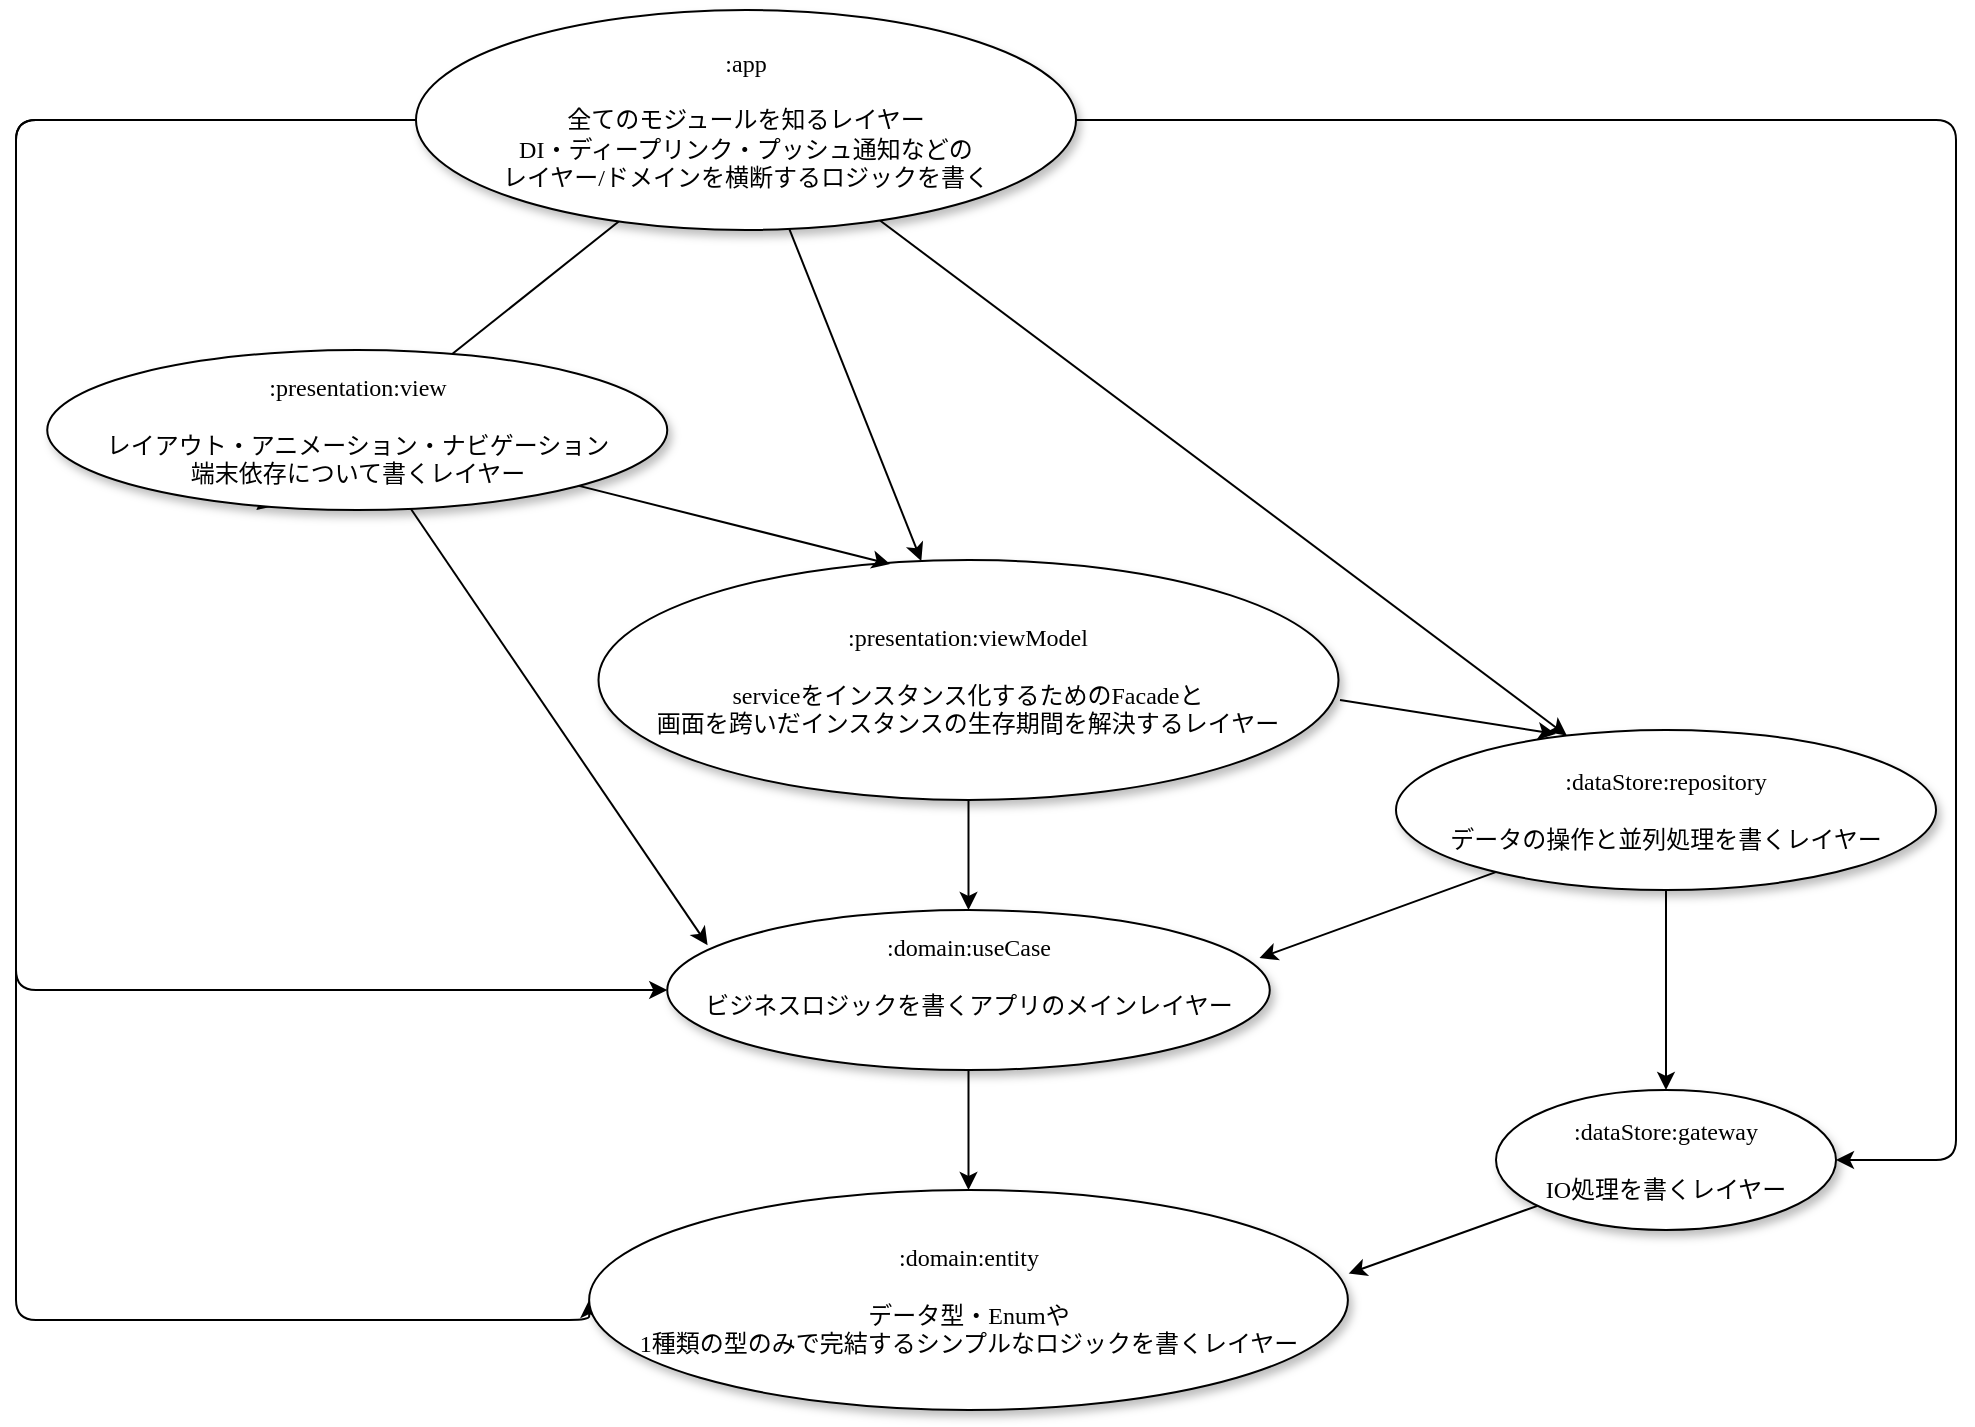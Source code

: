 <mxfile version="14.9.3" type="device"><diagram name="Page-1" id="42789a77-a242-8287-6e28-9cd8cfd52e62"><mxGraphModel dx="1298" dy="1684" grid="1" gridSize="10" guides="1" tooltips="1" connect="1" arrows="1" fold="1" page="1" pageScale="1" pageWidth="1100" pageHeight="850" background="none" math="0" shadow="0"><root><mxCell id="0"/><mxCell id="1" parent="0"/><mxCell id="6PrNrI9kw2PnbTASoBnd-17" style="edgeStyle=none;rounded=1;orthogonalLoop=1;jettySize=auto;html=1;entryX=0.337;entryY=1;entryDx=0;entryDy=0;entryPerimeter=0;" parent="1" source="1ea317790d2ca983-1" target="1ea317790d2ca983-9" edge="1"><mxGeometry relative="1" as="geometry"/></mxCell><mxCell id="6PrNrI9kw2PnbTASoBnd-18" style="edgeStyle=none;rounded=1;orthogonalLoop=1;jettySize=auto;html=1;" parent="1" source="1ea317790d2ca983-1" target="1ea317790d2ca983-2" edge="1"><mxGeometry relative="1" as="geometry"/></mxCell><mxCell id="6PrNrI9kw2PnbTASoBnd-21" style="edgeStyle=none;rounded=1;orthogonalLoop=1;jettySize=auto;html=1;" parent="1" source="1ea317790d2ca983-1" target="1ea317790d2ca983-3" edge="1"><mxGeometry relative="1" as="geometry"/></mxCell><mxCell id="6PrNrI9kw2PnbTASoBnd-26" style="edgeStyle=orthogonalEdgeStyle;rounded=1;orthogonalLoop=1;jettySize=auto;html=1;entryX=0;entryY=0.5;entryDx=0;entryDy=0;" parent="1" source="1ea317790d2ca983-1" target="1ea317790d2ca983-8" edge="1"><mxGeometry relative="1" as="geometry"><Array as="points"><mxPoint x="30" y="15"/><mxPoint x="30" y="615"/></Array></mxGeometry></mxCell><mxCell id="6PrNrI9kw2PnbTASoBnd-27" style="edgeStyle=orthogonalEdgeStyle;rounded=1;orthogonalLoop=1;jettySize=auto;html=1;entryX=0;entryY=0.5;entryDx=0;entryDy=0;" parent="1" source="1ea317790d2ca983-1" target="1ea317790d2ca983-7" edge="1"><mxGeometry relative="1" as="geometry"><Array as="points"><mxPoint x="30" y="15"/><mxPoint x="30" y="450"/></Array></mxGeometry></mxCell><mxCell id="6PrNrI9kw2PnbTASoBnd-28" style="edgeStyle=orthogonalEdgeStyle;rounded=1;orthogonalLoop=1;jettySize=auto;html=1;entryX=1;entryY=0.5;entryDx=0;entryDy=0;" parent="1" source="1ea317790d2ca983-1" target="1ea317790d2ca983-4" edge="1"><mxGeometry relative="1" as="geometry"><Array as="points"><mxPoint x="1000" y="15"/><mxPoint x="1000" y="535"/></Array></mxGeometry></mxCell><mxCell id="1ea317790d2ca983-1" value=":app&lt;br&gt;&lt;br&gt;全てのモジュールを知るレイヤー&lt;br&gt;DI・ディープリンク・プッシュ通知などの&lt;br&gt;レイヤー/ドメインを横断するロジックを書く" style="ellipse;whiteSpace=wrap;html=1;rounded=0;shadow=1;comic=0;labelBackgroundColor=none;strokeWidth=1;fontFamily=Verdana;fontSize=12;align=center;" parent="1" vertex="1"><mxGeometry x="230" y="-40" width="330" height="110" as="geometry"/></mxCell><mxCell id="6PrNrI9kw2PnbTASoBnd-11" style="edgeStyle=none;rounded=1;orthogonalLoop=1;jettySize=auto;html=1;" parent="1" source="1ea317790d2ca983-2" target="1ea317790d2ca983-7" edge="1"><mxGeometry relative="1" as="geometry"/></mxCell><mxCell id="6PrNrI9kw2PnbTASoBnd-15" style="edgeStyle=none;rounded=1;orthogonalLoop=1;jettySize=auto;html=1;entryX=0.296;entryY=0.025;entryDx=0;entryDy=0;entryPerimeter=0;exitX=1.002;exitY=0.583;exitDx=0;exitDy=0;exitPerimeter=0;" parent="1" source="1ea317790d2ca983-2" target="1ea317790d2ca983-3" edge="1"><mxGeometry relative="1" as="geometry"/></mxCell><mxCell id="1ea317790d2ca983-2" value=":presentation:viewModel&lt;br&gt;&lt;br&gt;serviceをインスタンス化するためのFacadeと&lt;br&gt;画面を跨いだインスタンスの生存期間を解決するレイヤー" style="ellipse;whiteSpace=wrap;html=1;rounded=0;shadow=1;comic=0;labelBackgroundColor=none;strokeWidth=1;fontFamily=Verdana;fontSize=12;align=center;" parent="1" vertex="1"><mxGeometry x="321.25" y="235" width="370" height="120" as="geometry"/></mxCell><mxCell id="6PrNrI9kw2PnbTASoBnd-9" style="edgeStyle=none;rounded=1;orthogonalLoop=1;jettySize=auto;html=1;entryX=0.983;entryY=0.3;entryDx=0;entryDy=0;entryPerimeter=0;" parent="1" source="1ea317790d2ca983-3" target="1ea317790d2ca983-7" edge="1"><mxGeometry relative="1" as="geometry"/></mxCell><mxCell id="6PrNrI9kw2PnbTASoBnd-13" style="edgeStyle=none;rounded=1;orthogonalLoop=1;jettySize=auto;html=1;" parent="1" source="1ea317790d2ca983-3" target="1ea317790d2ca983-4" edge="1"><mxGeometry relative="1" as="geometry"/></mxCell><mxCell id="1ea317790d2ca983-3" value=":dataStore:repository&lt;br&gt;&lt;br&gt;データの操作と並列処理を書くレイヤー" style="ellipse;whiteSpace=wrap;html=1;rounded=0;shadow=1;comic=0;labelBackgroundColor=none;strokeWidth=1;fontFamily=Verdana;fontSize=12;align=center;" parent="1" vertex="1"><mxGeometry x="720" y="320" width="270" height="80" as="geometry"/></mxCell><mxCell id="6PrNrI9kw2PnbTASoBnd-10" style="edgeStyle=none;rounded=1;orthogonalLoop=1;jettySize=auto;html=1;entryX=1.001;entryY=0.38;entryDx=0;entryDy=0;entryPerimeter=0;" parent="1" source="1ea317790d2ca983-4" target="1ea317790d2ca983-8" edge="1"><mxGeometry relative="1" as="geometry"/></mxCell><mxCell id="1ea317790d2ca983-4" value=":dataStore:gateway&lt;br&gt;&lt;br&gt;IO処理を書くレイヤー" style="ellipse;whiteSpace=wrap;html=1;rounded=0;shadow=1;comic=0;labelBackgroundColor=none;strokeWidth=1;fontFamily=Verdana;fontSize=12;align=center;" parent="1" vertex="1"><mxGeometry x="770" y="500" width="170" height="70" as="geometry"/></mxCell><mxCell id="6PrNrI9kw2PnbTASoBnd-12" style="edgeStyle=none;rounded=1;orthogonalLoop=1;jettySize=auto;html=1;entryX=0.5;entryY=0;entryDx=0;entryDy=0;" parent="1" source="1ea317790d2ca983-7" target="1ea317790d2ca983-8" edge="1"><mxGeometry relative="1" as="geometry"/></mxCell><mxCell id="1ea317790d2ca983-7" value="&lt;span&gt;:domain:useCase&lt;br&gt;&lt;br&gt;ビジネスロジックを書くアプリのメインレイヤー&lt;br&gt;&lt;br&gt;&lt;/span&gt;" style="ellipse;whiteSpace=wrap;html=1;rounded=0;shadow=1;comic=0;labelBackgroundColor=none;strokeWidth=1;fontFamily=Verdana;fontSize=12;align=center;" parent="1" vertex="1"><mxGeometry x="355.62" y="410" width="301.26" height="80" as="geometry"/></mxCell><mxCell id="1ea317790d2ca983-8" value=":domain:entity&lt;br&gt;&lt;br&gt;データ型・Enumや&lt;br&gt;1種類の型のみで完結するシンプルなロジックを書くレイヤー" style="ellipse;whiteSpace=wrap;html=1;rounded=0;shadow=1;comic=0;labelBackgroundColor=none;strokeWidth=1;fontFamily=Verdana;fontSize=12;align=center;" parent="1" vertex="1"><mxGeometry x="316.57" y="550" width="379.37" height="110" as="geometry"/></mxCell><mxCell id="6PrNrI9kw2PnbTASoBnd-14" style="edgeStyle=none;rounded=1;orthogonalLoop=1;jettySize=auto;html=1;entryX=0.067;entryY=0.22;entryDx=0;entryDy=0;entryPerimeter=0;" parent="1" source="1ea317790d2ca983-9" target="1ea317790d2ca983-7" edge="1"><mxGeometry relative="1" as="geometry"/></mxCell><mxCell id="6PrNrI9kw2PnbTASoBnd-16" style="edgeStyle=none;rounded=1;orthogonalLoop=1;jettySize=auto;html=1;entryX=0.394;entryY=0.017;entryDx=0;entryDy=0;entryPerimeter=0;" parent="1" source="1ea317790d2ca983-9" target="1ea317790d2ca983-2" edge="1"><mxGeometry relative="1" as="geometry"/></mxCell><mxCell id="1ea317790d2ca983-9" value=":presentation:view&lt;br&gt;&lt;br&gt;レイアウト・アニメーション・ナビゲーション&lt;br&gt;端末依存について書くレイヤー" style="ellipse;whiteSpace=wrap;html=1;rounded=0;shadow=1;comic=0;labelBackgroundColor=none;strokeWidth=1;fontFamily=Verdana;fontSize=12;align=center;" parent="1" vertex="1"><mxGeometry x="45.62" y="130" width="310" height="80" as="geometry"/></mxCell></root></mxGraphModel></diagram></mxfile>